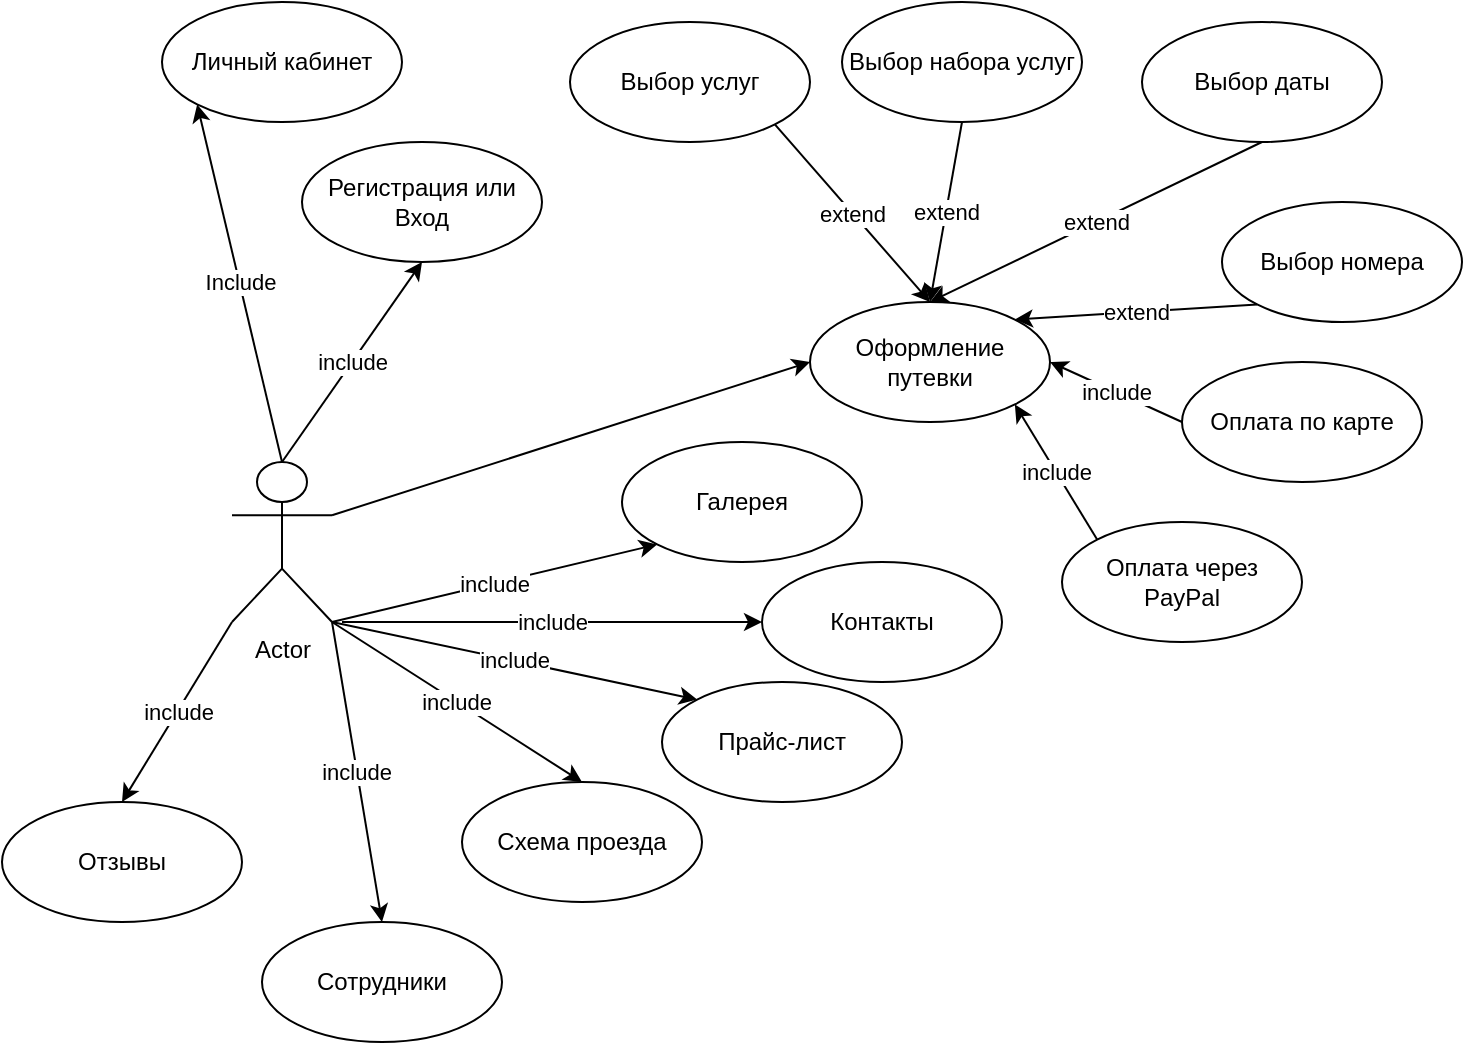 <mxfile version="14.1.1" type="device"><diagram id="YaqWwITMQJL2fGSfr7g4" name="Page-1"><mxGraphModel dx="1038" dy="579" grid="1" gridSize="10" guides="1" tooltips="1" connect="1" arrows="1" fold="1" page="1" pageScale="1" pageWidth="827" pageHeight="1169" math="0" shadow="0"><root><mxCell id="0"/><mxCell id="1" parent="0"/><mxCell id="qmK7Lc3sPtkMC7DQf_hg-1" value="Actor" style="shape=umlActor;verticalLabelPosition=bottom;verticalAlign=top;html=1;outlineConnect=0;" vertex="1" parent="1"><mxGeometry x="125" y="280" width="50" height="80" as="geometry"/></mxCell><mxCell id="qmK7Lc3sPtkMC7DQf_hg-2" value="Оформление путевки" style="ellipse;whiteSpace=wrap;html=1;" vertex="1" parent="1"><mxGeometry x="414" y="200" width="120" height="60" as="geometry"/></mxCell><mxCell id="qmK7Lc3sPtkMC7DQf_hg-3" value="Выбор услуг" style="ellipse;whiteSpace=wrap;html=1;" vertex="1" parent="1"><mxGeometry x="294" y="60" width="120" height="60" as="geometry"/></mxCell><mxCell id="qmK7Lc3sPtkMC7DQf_hg-4" value="Регистрация или&lt;br&gt;Вход" style="ellipse;whiteSpace=wrap;html=1;" vertex="1" parent="1"><mxGeometry x="160" y="120" width="120" height="60" as="geometry"/></mxCell><mxCell id="qmK7Lc3sPtkMC7DQf_hg-5" value="Галерея" style="ellipse;whiteSpace=wrap;html=1;" vertex="1" parent="1"><mxGeometry x="320" y="270" width="120" height="60" as="geometry"/></mxCell><mxCell id="qmK7Lc3sPtkMC7DQf_hg-6" value="Личный кабинет" style="ellipse;whiteSpace=wrap;html=1;" vertex="1" parent="1"><mxGeometry x="90" y="50" width="120" height="60" as="geometry"/></mxCell><mxCell id="qmK7Lc3sPtkMC7DQf_hg-7" value="Схема проезда" style="ellipse;whiteSpace=wrap;html=1;" vertex="1" parent="1"><mxGeometry x="240" y="440" width="120" height="60" as="geometry"/></mxCell><mxCell id="qmK7Lc3sPtkMC7DQf_hg-8" value="Оплата через&lt;br&gt;PayPal" style="ellipse;whiteSpace=wrap;html=1;" vertex="1" parent="1"><mxGeometry x="540" y="310" width="120" height="60" as="geometry"/></mxCell><mxCell id="qmK7Lc3sPtkMC7DQf_hg-9" value="Оплата по карте" style="ellipse;whiteSpace=wrap;html=1;" vertex="1" parent="1"><mxGeometry x="600" y="230" width="120" height="60" as="geometry"/></mxCell><mxCell id="qmK7Lc3sPtkMC7DQf_hg-10" value="Контакты" style="ellipse;whiteSpace=wrap;html=1;" vertex="1" parent="1"><mxGeometry x="390" y="330" width="120" height="60" as="geometry"/></mxCell><mxCell id="qmK7Lc3sPtkMC7DQf_hg-11" value="Прайс-лист" style="ellipse;whiteSpace=wrap;html=1;" vertex="1" parent="1"><mxGeometry x="340" y="390" width="120" height="60" as="geometry"/></mxCell><mxCell id="qmK7Lc3sPtkMC7DQf_hg-12" value="Отзывы" style="ellipse;whiteSpace=wrap;html=1;" vertex="1" parent="1"><mxGeometry x="10" y="450" width="120" height="60" as="geometry"/></mxCell><mxCell id="qmK7Lc3sPtkMC7DQf_hg-13" value="Выбор номера" style="ellipse;whiteSpace=wrap;html=1;" vertex="1" parent="1"><mxGeometry x="620" y="150" width="120" height="60" as="geometry"/></mxCell><mxCell id="qmK7Lc3sPtkMC7DQf_hg-14" value="Выбор даты" style="ellipse;whiteSpace=wrap;html=1;" vertex="1" parent="1"><mxGeometry x="580" y="60" width="120" height="60" as="geometry"/></mxCell><mxCell id="qmK7Lc3sPtkMC7DQf_hg-19" value="Include" style="endArrow=classic;html=1;exitX=0.5;exitY=0;exitDx=0;exitDy=0;exitPerimeter=0;entryX=0;entryY=1;entryDx=0;entryDy=0;" edge="1" parent="1" source="qmK7Lc3sPtkMC7DQf_hg-1" target="qmK7Lc3sPtkMC7DQf_hg-6"><mxGeometry width="50" height="50" relative="1" as="geometry"><mxPoint x="390" y="220" as="sourcePoint"/><mxPoint x="440" y="170" as="targetPoint"/></mxGeometry></mxCell><mxCell id="qmK7Lc3sPtkMC7DQf_hg-22" value="" style="endArrow=classic;html=1;exitX=1;exitY=0.333;exitDx=0;exitDy=0;exitPerimeter=0;entryX=0;entryY=0.5;entryDx=0;entryDy=0;" edge="1" parent="1" source="qmK7Lc3sPtkMC7DQf_hg-1" target="qmK7Lc3sPtkMC7DQf_hg-2"><mxGeometry width="50" height="50" relative="1" as="geometry"><mxPoint x="390" y="220" as="sourcePoint"/><mxPoint x="440" y="170" as="targetPoint"/></mxGeometry></mxCell><mxCell id="qmK7Lc3sPtkMC7DQf_hg-30" value="extend" style="endArrow=classic;html=1;entryX=0.5;entryY=0;entryDx=0;entryDy=0;exitX=1;exitY=1;exitDx=0;exitDy=0;" edge="1" parent="1" source="qmK7Lc3sPtkMC7DQf_hg-3" target="qmK7Lc3sPtkMC7DQf_hg-2"><mxGeometry width="50" height="50" relative="1" as="geometry"><mxPoint x="390" y="320" as="sourcePoint"/><mxPoint x="440" y="270" as="targetPoint"/></mxGeometry></mxCell><mxCell id="qmK7Lc3sPtkMC7DQf_hg-31" value="extend" style="endArrow=classic;html=1;entryX=0.5;entryY=0;entryDx=0;entryDy=0;exitX=0.5;exitY=1;exitDx=0;exitDy=0;" edge="1" parent="1" source="qmK7Lc3sPtkMC7DQf_hg-14" target="qmK7Lc3sPtkMC7DQf_hg-2"><mxGeometry width="50" height="50" relative="1" as="geometry"><mxPoint x="390" y="320" as="sourcePoint"/><mxPoint x="440" y="270" as="targetPoint"/></mxGeometry></mxCell><mxCell id="qmK7Lc3sPtkMC7DQf_hg-32" value="extend" style="endArrow=classic;html=1;entryX=1;entryY=0;entryDx=0;entryDy=0;exitX=0;exitY=1;exitDx=0;exitDy=0;" edge="1" parent="1" source="qmK7Lc3sPtkMC7DQf_hg-13" target="qmK7Lc3sPtkMC7DQf_hg-2"><mxGeometry width="50" height="50" relative="1" as="geometry"><mxPoint x="390" y="320" as="sourcePoint"/><mxPoint x="440" y="270" as="targetPoint"/></mxGeometry></mxCell><mxCell id="qmK7Lc3sPtkMC7DQf_hg-33" value="include" style="endArrow=classic;html=1;entryX=1;entryY=0.5;entryDx=0;entryDy=0;exitX=0;exitY=0.5;exitDx=0;exitDy=0;" edge="1" parent="1" source="qmK7Lc3sPtkMC7DQf_hg-9" target="qmK7Lc3sPtkMC7DQf_hg-2"><mxGeometry width="50" height="50" relative="1" as="geometry"><mxPoint x="390" y="320" as="sourcePoint"/><mxPoint x="440" y="270" as="targetPoint"/></mxGeometry></mxCell><mxCell id="qmK7Lc3sPtkMC7DQf_hg-34" value="include" style="endArrow=classic;html=1;entryX=1;entryY=1;entryDx=0;entryDy=0;exitX=0;exitY=0;exitDx=0;exitDy=0;" edge="1" parent="1" source="qmK7Lc3sPtkMC7DQf_hg-8" target="qmK7Lc3sPtkMC7DQf_hg-2"><mxGeometry width="50" height="50" relative="1" as="geometry"><mxPoint x="390" y="320" as="sourcePoint"/><mxPoint x="440" y="270" as="targetPoint"/></mxGeometry></mxCell><mxCell id="qmK7Lc3sPtkMC7DQf_hg-35" value="include" style="endArrow=classic;html=1;exitX=0;exitY=1;exitDx=0;exitDy=0;exitPerimeter=0;entryX=0.5;entryY=0;entryDx=0;entryDy=0;" edge="1" parent="1" source="qmK7Lc3sPtkMC7DQf_hg-1" target="qmK7Lc3sPtkMC7DQf_hg-12"><mxGeometry width="50" height="50" relative="1" as="geometry"><mxPoint x="390" y="320" as="sourcePoint"/><mxPoint x="440" y="270" as="targetPoint"/></mxGeometry></mxCell><mxCell id="qmK7Lc3sPtkMC7DQf_hg-36" value="include" style="endArrow=classic;html=1;exitX=1;exitY=1;exitDx=0;exitDy=0;exitPerimeter=0;entryX=0.5;entryY=0;entryDx=0;entryDy=0;" edge="1" parent="1" source="qmK7Lc3sPtkMC7DQf_hg-1" target="qmK7Lc3sPtkMC7DQf_hg-7"><mxGeometry width="50" height="50" relative="1" as="geometry"><mxPoint x="390" y="320" as="sourcePoint"/><mxPoint x="440" y="270" as="targetPoint"/></mxGeometry></mxCell><mxCell id="qmK7Lc3sPtkMC7DQf_hg-37" value="include" style="endArrow=classic;html=1;exitX=1;exitY=1;exitDx=0;exitDy=0;exitPerimeter=0;entryX=0;entryY=1;entryDx=0;entryDy=0;" edge="1" parent="1" source="qmK7Lc3sPtkMC7DQf_hg-1" target="qmK7Lc3sPtkMC7DQf_hg-5"><mxGeometry width="50" height="50" relative="1" as="geometry"><mxPoint x="390" y="320" as="sourcePoint"/><mxPoint x="440" y="270" as="targetPoint"/></mxGeometry></mxCell><mxCell id="qmK7Lc3sPtkMC7DQf_hg-38" value="include" style="endArrow=classic;html=1;entryX=0;entryY=0.5;entryDx=0;entryDy=0;" edge="1" parent="1" target="qmK7Lc3sPtkMC7DQf_hg-10"><mxGeometry width="50" height="50" relative="1" as="geometry"><mxPoint x="180" y="360" as="sourcePoint"/><mxPoint x="440" y="270" as="targetPoint"/></mxGeometry></mxCell><mxCell id="qmK7Lc3sPtkMC7DQf_hg-39" value="include" style="endArrow=classic;html=1;exitX=1;exitY=1;exitDx=0;exitDy=0;exitPerimeter=0;entryX=0;entryY=0;entryDx=0;entryDy=0;" edge="1" parent="1" source="qmK7Lc3sPtkMC7DQf_hg-1" target="qmK7Lc3sPtkMC7DQf_hg-11"><mxGeometry width="50" height="50" relative="1" as="geometry"><mxPoint x="390" y="320" as="sourcePoint"/><mxPoint x="440" y="270" as="targetPoint"/></mxGeometry></mxCell><mxCell id="qmK7Lc3sPtkMC7DQf_hg-40" value="Выбор набора услуг" style="ellipse;whiteSpace=wrap;html=1;" vertex="1" parent="1"><mxGeometry x="430" y="50" width="120" height="60" as="geometry"/></mxCell><mxCell id="qmK7Lc3sPtkMC7DQf_hg-41" value="extend" style="endArrow=classic;html=1;entryX=0.5;entryY=0;entryDx=0;entryDy=0;exitX=0.5;exitY=1;exitDx=0;exitDy=0;" edge="1" parent="1" source="qmK7Lc3sPtkMC7DQf_hg-40" target="qmK7Lc3sPtkMC7DQf_hg-2"><mxGeometry width="50" height="50" relative="1" as="geometry"><mxPoint x="390" y="300" as="sourcePoint"/><mxPoint x="440" y="250" as="targetPoint"/></mxGeometry></mxCell><mxCell id="qmK7Lc3sPtkMC7DQf_hg-42" value="Сотрудники" style="ellipse;whiteSpace=wrap;html=1;" vertex="1" parent="1"><mxGeometry x="140" y="510" width="120" height="60" as="geometry"/></mxCell><mxCell id="qmK7Lc3sPtkMC7DQf_hg-43" value="include" style="endArrow=classic;html=1;entryX=0.5;entryY=0;entryDx=0;entryDy=0;exitX=1;exitY=1;exitDx=0;exitDy=0;exitPerimeter=0;" edge="1" parent="1" source="qmK7Lc3sPtkMC7DQf_hg-1" target="qmK7Lc3sPtkMC7DQf_hg-42"><mxGeometry width="50" height="50" relative="1" as="geometry"><mxPoint x="390" y="400" as="sourcePoint"/><mxPoint x="440" y="350" as="targetPoint"/></mxGeometry></mxCell><mxCell id="qmK7Lc3sPtkMC7DQf_hg-44" value="include" style="endArrow=classic;html=1;entryX=0.5;entryY=1;entryDx=0;entryDy=0;exitX=0.5;exitY=0;exitDx=0;exitDy=0;exitPerimeter=0;" edge="1" parent="1" source="qmK7Lc3sPtkMC7DQf_hg-1" target="qmK7Lc3sPtkMC7DQf_hg-4"><mxGeometry width="50" height="50" relative="1" as="geometry"><mxPoint x="390" y="350" as="sourcePoint"/><mxPoint x="440" y="300" as="targetPoint"/></mxGeometry></mxCell></root></mxGraphModel></diagram></mxfile>